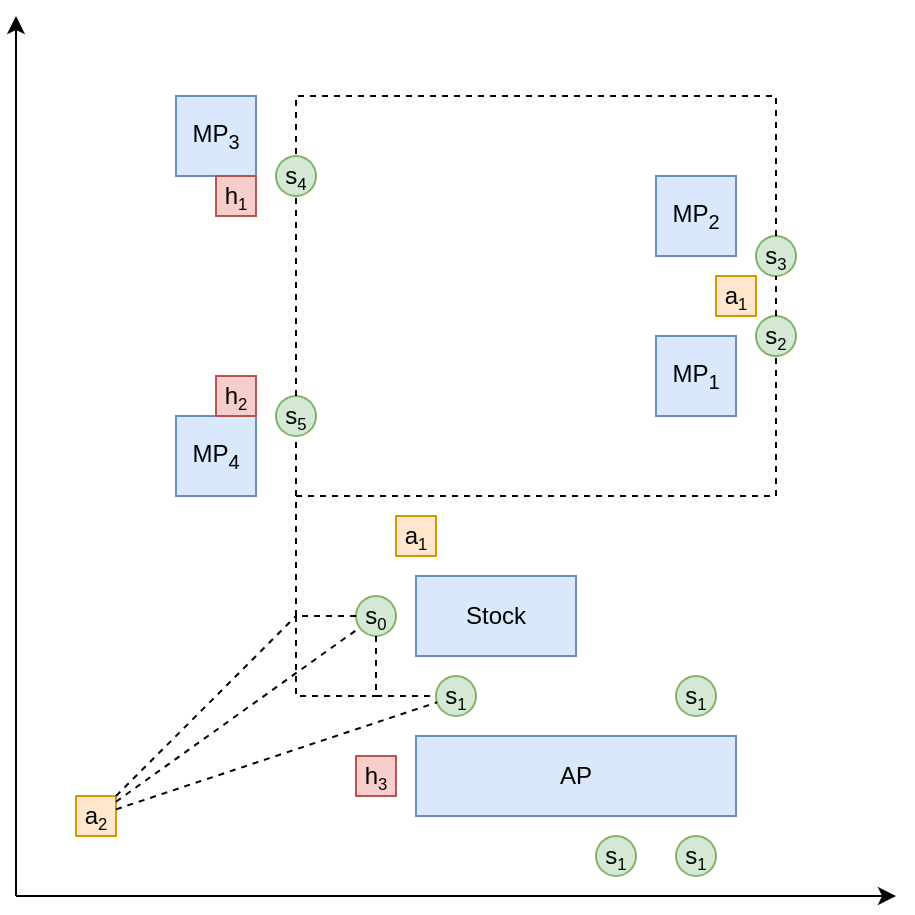 <mxfile version="13.0.0" type="google"><diagram id="PM7rdQRnYlngVji04x7v" name="Page-1"><mxGraphModel dx="819" dy="463" grid="1" gridSize="10" guides="1" tooltips="1" connect="1" arrows="1" fold="1" page="1" pageScale="1" pageWidth="1169" pageHeight="827" math="0" shadow="0"><root><mxCell id="0"/><mxCell id="1" parent="0"/><mxCell id="rJE6cmHaM-9A7sydF92O-1" value="" style="endArrow=classic;html=1;" edge="1" parent="1"><mxGeometry width="50" height="50" relative="1" as="geometry"><mxPoint x="40" y="800" as="sourcePoint"/><mxPoint x="480" y="800" as="targetPoint"/></mxGeometry></mxCell><mxCell id="rJE6cmHaM-9A7sydF92O-2" value="" style="endArrow=classic;html=1;" edge="1" parent="1"><mxGeometry width="50" height="50" relative="1" as="geometry"><mxPoint x="40" y="800" as="sourcePoint"/><mxPoint x="40" y="360" as="targetPoint"/></mxGeometry></mxCell><mxCell id="rJE6cmHaM-9A7sydF92O-4" value="AP" style="rounded=0;whiteSpace=wrap;html=1;fillColor=#dae8fc;strokeColor=#6c8ebf;" vertex="1" parent="1"><mxGeometry x="240" y="720" width="160" height="40" as="geometry"/></mxCell><mxCell id="rJE6cmHaM-9A7sydF92O-6" value="Stock" style="rounded=0;whiteSpace=wrap;html=1;fillColor=#dae8fc;strokeColor=#6c8ebf;" vertex="1" parent="1"><mxGeometry x="240" y="640" width="80" height="40" as="geometry"/></mxCell><mxCell id="rJE6cmHaM-9A7sydF92O-7" value="MP&lt;sub&gt;4&lt;/sub&gt;" style="rounded=0;whiteSpace=wrap;html=1;fillColor=#dae8fc;strokeColor=#6c8ebf;" vertex="1" parent="1"><mxGeometry x="120" y="560" width="40" height="40" as="geometry"/></mxCell><mxCell id="rJE6cmHaM-9A7sydF92O-9" value="MP&lt;sub&gt;3&lt;/sub&gt;" style="rounded=0;whiteSpace=wrap;html=1;fillColor=#dae8fc;strokeColor=#6c8ebf;" vertex="1" parent="1"><mxGeometry x="120" y="400" width="40" height="40" as="geometry"/></mxCell><mxCell id="rJE6cmHaM-9A7sydF92O-10" value="MP&lt;sub&gt;2&lt;/sub&gt;" style="rounded=0;whiteSpace=wrap;html=1;fillColor=#dae8fc;strokeColor=#6c8ebf;" vertex="1" parent="1"><mxGeometry x="360" y="440" width="40" height="40" as="geometry"/></mxCell><mxCell id="rJE6cmHaM-9A7sydF92O-11" value="MP&lt;sub&gt;1&lt;/sub&gt;" style="rounded=0;whiteSpace=wrap;html=1;fillColor=#dae8fc;strokeColor=#6c8ebf;" vertex="1" parent="1"><mxGeometry x="360" y="520" width="40" height="40" as="geometry"/></mxCell><mxCell id="rJE6cmHaM-9A7sydF92O-24" value="a&lt;span style=&quot;font-size: 10px&quot;&gt;&lt;sub&gt;1&lt;/sub&gt;&lt;/span&gt;" style="rounded=0;whiteSpace=wrap;html=1;fillColor=#ffe6cc;strokeColor=#d79b00;" vertex="1" parent="1"><mxGeometry x="230" y="610" width="20" height="20" as="geometry"/></mxCell><mxCell id="rJE6cmHaM-9A7sydF92O-26" value="a&lt;span style=&quot;font-size: 10px&quot;&gt;&lt;sub&gt;2&lt;/sub&gt;&lt;/span&gt;" style="rounded=0;whiteSpace=wrap;html=1;fillColor=#ffe6cc;strokeColor=#d79b00;" vertex="1" parent="1"><mxGeometry x="70" y="750" width="20" height="20" as="geometry"/></mxCell><mxCell id="rJE6cmHaM-9A7sydF92O-27" value="a&lt;span style=&quot;font-size: 10px&quot;&gt;&lt;sub&gt;1&lt;/sub&gt;&lt;/span&gt;" style="rounded=0;whiteSpace=wrap;html=1;fillColor=#ffe6cc;strokeColor=#d79b00;" vertex="1" parent="1"><mxGeometry x="390" y="490" width="20" height="20" as="geometry"/></mxCell><mxCell id="rJE6cmHaM-9A7sydF92O-28" value="s&lt;span style=&quot;font-size: 10px&quot;&gt;&lt;sub&gt;0&lt;/sub&gt;&lt;/span&gt;" style="ellipse;whiteSpace=wrap;html=1;aspect=fixed;fillColor=#d5e8d4;strokeColor=#82b366;" vertex="1" parent="1"><mxGeometry x="210" y="650" width="20" height="20" as="geometry"/></mxCell><mxCell id="rJE6cmHaM-9A7sydF92O-29" value="h&lt;span style=&quot;font-size: 10px&quot;&gt;&lt;sub&gt;1&lt;/sub&gt;&lt;/span&gt;" style="rounded=0;whiteSpace=wrap;html=1;fillColor=#f8cecc;strokeColor=#b85450;" vertex="1" parent="1"><mxGeometry x="140" y="440" width="20" height="20" as="geometry"/></mxCell><mxCell id="rJE6cmHaM-9A7sydF92O-32" value="h&lt;span style=&quot;font-size: 10px&quot;&gt;&lt;sub&gt;2&lt;/sub&gt;&lt;/span&gt;" style="rounded=0;whiteSpace=wrap;html=1;fillColor=#f8cecc;strokeColor=#b85450;" vertex="1" parent="1"><mxGeometry x="140" y="540" width="20" height="20" as="geometry"/></mxCell><mxCell id="rJE6cmHaM-9A7sydF92O-33" value="s&lt;span style=&quot;font-size: 10px&quot;&gt;&lt;sub&gt;1&lt;/sub&gt;&lt;/span&gt;" style="ellipse;whiteSpace=wrap;html=1;aspect=fixed;fillColor=#d5e8d4;strokeColor=#82b366;" vertex="1" parent="1"><mxGeometry x="370" y="690" width="20" height="20" as="geometry"/></mxCell><mxCell id="rJE6cmHaM-9A7sydF92O-34" value="s&lt;span style=&quot;font-size: 10px&quot;&gt;&lt;sub&gt;1&lt;/sub&gt;&lt;/span&gt;" style="ellipse;whiteSpace=wrap;html=1;aspect=fixed;fillColor=#d5e8d4;strokeColor=#82b366;" vertex="1" parent="1"><mxGeometry x="250" y="690" width="20" height="20" as="geometry"/></mxCell><mxCell id="rJE6cmHaM-9A7sydF92O-35" value="s&lt;span style=&quot;font-size: 10px&quot;&gt;&lt;sub&gt;1&lt;/sub&gt;&lt;/span&gt;" style="ellipse;whiteSpace=wrap;html=1;aspect=fixed;fillColor=#d5e8d4;strokeColor=#82b366;" vertex="1" parent="1"><mxGeometry x="370" y="770" width="20" height="20" as="geometry"/></mxCell><mxCell id="rJE6cmHaM-9A7sydF92O-36" value="s&lt;span style=&quot;font-size: 10px&quot;&gt;&lt;sub&gt;1&lt;/sub&gt;&lt;/span&gt;" style="ellipse;whiteSpace=wrap;html=1;aspect=fixed;fillColor=#d5e8d4;strokeColor=#82b366;" vertex="1" parent="1"><mxGeometry x="330" y="770" width="20" height="20" as="geometry"/></mxCell><mxCell id="rJE6cmHaM-9A7sydF92O-37" value="s&lt;span style=&quot;font-size: 10px&quot;&gt;&lt;sub&gt;2&lt;/sub&gt;&lt;/span&gt;" style="ellipse;whiteSpace=wrap;html=1;aspect=fixed;fillColor=#d5e8d4;strokeColor=#82b366;" vertex="1" parent="1"><mxGeometry x="410" y="510" width="20" height="20" as="geometry"/></mxCell><mxCell id="rJE6cmHaM-9A7sydF92O-38" value="s&lt;span style=&quot;font-size: 10px&quot;&gt;&lt;sub&gt;3&lt;/sub&gt;&lt;/span&gt;" style="ellipse;whiteSpace=wrap;html=1;aspect=fixed;fillColor=#d5e8d4;strokeColor=#82b366;" vertex="1" parent="1"><mxGeometry x="410" y="470" width="20" height="20" as="geometry"/></mxCell><mxCell id="rJE6cmHaM-9A7sydF92O-39" value="s&lt;span style=&quot;font-size: 10px&quot;&gt;&lt;sub&gt;4&lt;/sub&gt;&lt;/span&gt;" style="ellipse;whiteSpace=wrap;html=1;aspect=fixed;fillColor=#d5e8d4;strokeColor=#82b366;" vertex="1" parent="1"><mxGeometry x="170" y="430" width="20" height="20" as="geometry"/></mxCell><mxCell id="rJE6cmHaM-9A7sydF92O-40" value="s&lt;span style=&quot;font-size: 10px&quot;&gt;&lt;sub&gt;5&lt;/sub&gt;&lt;/span&gt;" style="ellipse;whiteSpace=wrap;html=1;aspect=fixed;fillColor=#d5e8d4;strokeColor=#82b366;" vertex="1" parent="1"><mxGeometry x="170" y="550" width="20" height="20" as="geometry"/></mxCell><mxCell id="rJE6cmHaM-9A7sydF92O-41" value="h&lt;span style=&quot;font-size: 10px&quot;&gt;&lt;sub&gt;3&lt;/sub&gt;&lt;/span&gt;" style="rounded=0;whiteSpace=wrap;html=1;fillColor=#f8cecc;strokeColor=#b85450;" vertex="1" parent="1"><mxGeometry x="210" y="730" width="20" height="20" as="geometry"/></mxCell><mxCell id="rJE6cmHaM-9A7sydF92O-42" value="" style="endArrow=none;html=1;rounded=0;dashed=1;" edge="1" parent="1" source="rJE6cmHaM-9A7sydF92O-28" target="rJE6cmHaM-9A7sydF92O-34"><mxGeometry width="50" height="50" relative="1" as="geometry"><mxPoint x="270" y="600" as="sourcePoint"/><mxPoint x="320" y="550" as="targetPoint"/><Array as="points"><mxPoint x="220" y="700"/></Array></mxGeometry></mxCell><mxCell id="rJE6cmHaM-9A7sydF92O-43" value="" style="endArrow=none;html=1;rounded=0;dashed=1;" edge="1" parent="1" source="rJE6cmHaM-9A7sydF92O-28" target="rJE6cmHaM-9A7sydF92O-40"><mxGeometry width="50" height="50" relative="1" as="geometry"><mxPoint x="220" y="620" as="sourcePoint"/><mxPoint x="270" y="570" as="targetPoint"/><Array as="points"><mxPoint x="180" y="660"/></Array></mxGeometry></mxCell><mxCell id="rJE6cmHaM-9A7sydF92O-44" value="" style="endArrow=none;html=1;rounded=0;dashed=1;" edge="1" parent="1" target="rJE6cmHaM-9A7sydF92O-37"><mxGeometry width="50" height="50" relative="1" as="geometry"><mxPoint x="180" y="600" as="sourcePoint"/><mxPoint x="230" y="600" as="targetPoint"/><Array as="points"><mxPoint x="420" y="600"/></Array></mxGeometry></mxCell><mxCell id="rJE6cmHaM-9A7sydF92O-45" value="" style="endArrow=none;html=1;dashed=1;" edge="1" parent="1" source="rJE6cmHaM-9A7sydF92O-37" target="rJE6cmHaM-9A7sydF92O-38"><mxGeometry width="50" height="50" relative="1" as="geometry"><mxPoint x="250" y="560" as="sourcePoint"/><mxPoint x="230" y="550" as="targetPoint"/></mxGeometry></mxCell><mxCell id="rJE6cmHaM-9A7sydF92O-47" value="" style="endArrow=none;html=1;dashed=1;" edge="1" parent="1" source="rJE6cmHaM-9A7sydF92O-40" target="rJE6cmHaM-9A7sydF92O-39"><mxGeometry width="50" height="50" relative="1" as="geometry"><mxPoint x="210" y="580" as="sourcePoint"/><mxPoint x="260" y="530" as="targetPoint"/></mxGeometry></mxCell><mxCell id="rJE6cmHaM-9A7sydF92O-48" value="" style="endArrow=none;html=1;rounded=0;dashed=1;" edge="1" parent="1" source="rJE6cmHaM-9A7sydF92O-38" target="rJE6cmHaM-9A7sydF92O-39"><mxGeometry width="50" height="50" relative="1" as="geometry"><mxPoint x="190" y="560" as="sourcePoint"/><mxPoint x="190" y="460" as="targetPoint"/><Array as="points"><mxPoint x="420" y="400"/><mxPoint x="180" y="400"/></Array></mxGeometry></mxCell><mxCell id="rJE6cmHaM-9A7sydF92O-59" value="" style="endArrow=none;html=1;dashed=1;" edge="1" parent="1" source="rJE6cmHaM-9A7sydF92O-26" target="rJE6cmHaM-9A7sydF92O-28"><mxGeometry width="50" height="50" relative="1" as="geometry"><mxPoint x="280" y="590" as="sourcePoint"/><mxPoint x="330" y="540" as="targetPoint"/></mxGeometry></mxCell><mxCell id="rJE6cmHaM-9A7sydF92O-60" value="" style="endArrow=none;html=1;dashed=1;" edge="1" parent="1" source="rJE6cmHaM-9A7sydF92O-26"><mxGeometry width="50" height="50" relative="1" as="geometry"><mxPoint x="280" y="590" as="sourcePoint"/><mxPoint x="180" y="660" as="targetPoint"/></mxGeometry></mxCell><mxCell id="rJE6cmHaM-9A7sydF92O-61" value="" style="endArrow=none;html=1;dashed=1;" edge="1" parent="1" source="rJE6cmHaM-9A7sydF92O-26" target="rJE6cmHaM-9A7sydF92O-34"><mxGeometry width="50" height="50" relative="1" as="geometry"><mxPoint x="280" y="590" as="sourcePoint"/><mxPoint x="220" y="700" as="targetPoint"/></mxGeometry></mxCell><mxCell id="rJE6cmHaM-9A7sydF92O-62" value="" style="endArrow=none;dashed=1;html=1;rounded=0;" edge="1" parent="1"><mxGeometry width="50" height="50" relative="1" as="geometry"><mxPoint x="180" y="660" as="sourcePoint"/><mxPoint x="220" y="700" as="targetPoint"/><Array as="points"><mxPoint x="180" y="700"/></Array></mxGeometry></mxCell></root></mxGraphModel></diagram></mxfile>